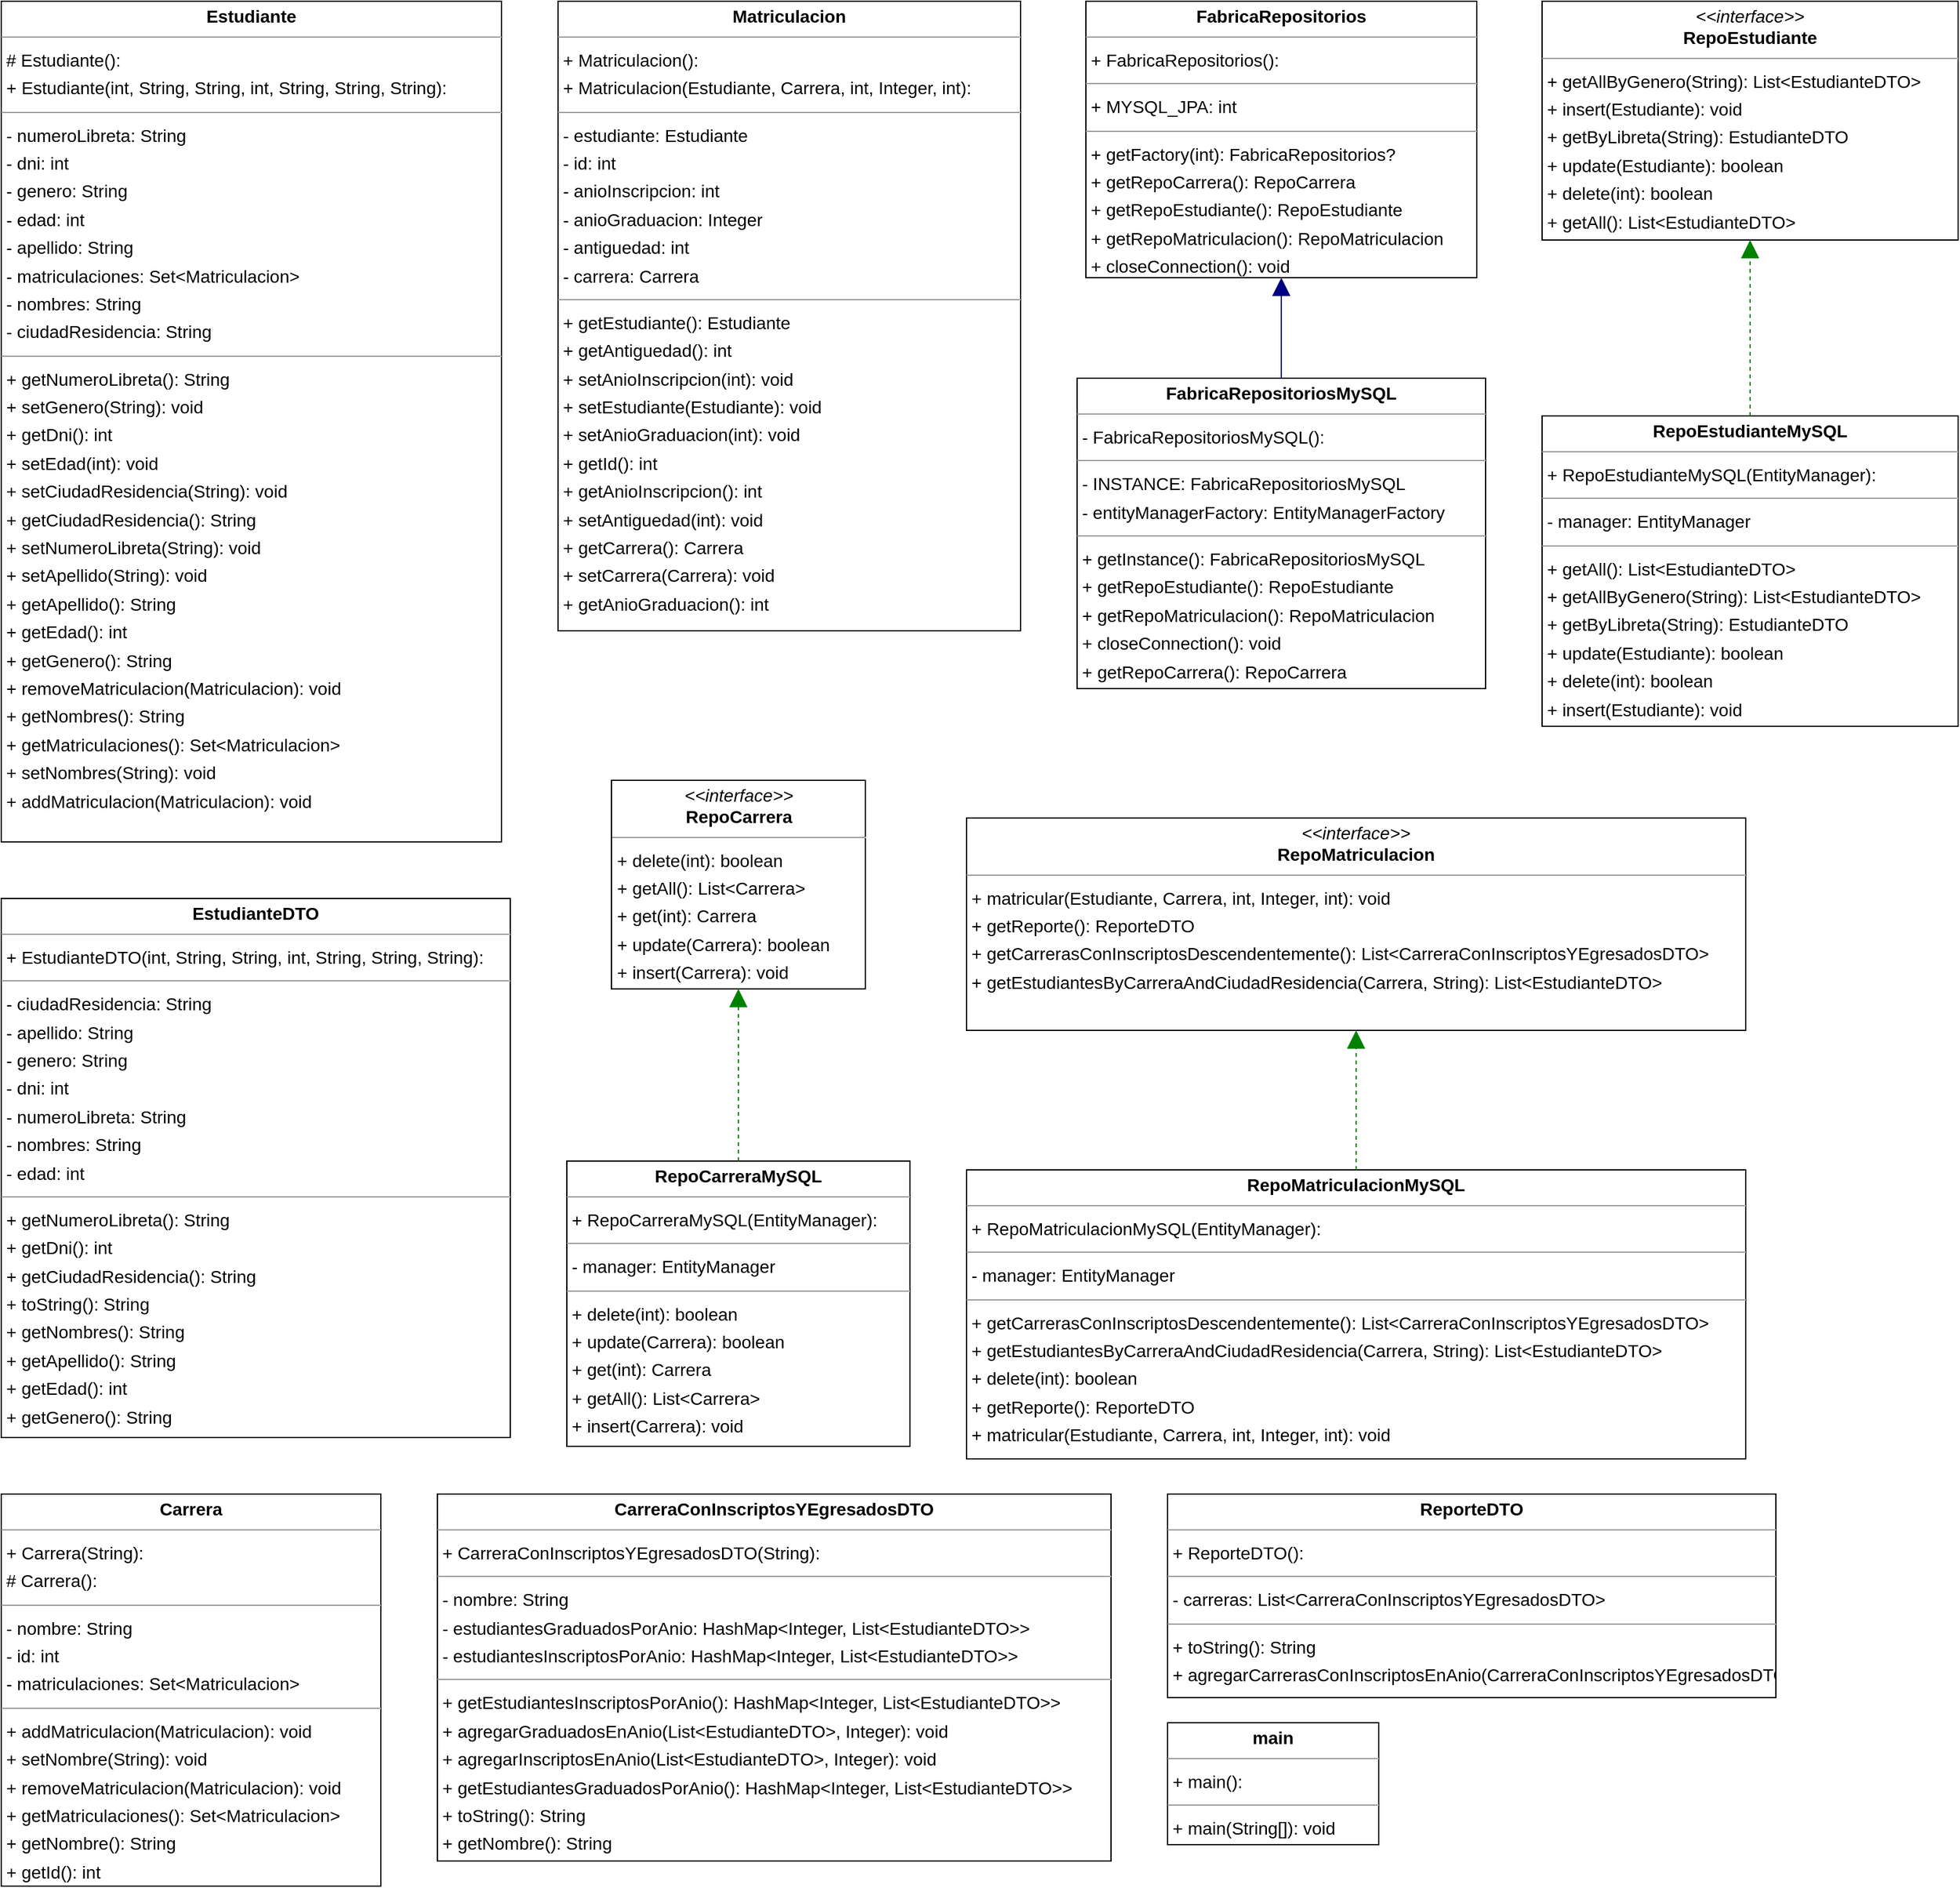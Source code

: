 <mxfile version="22.0.0" type="device">
  <diagram name="Página-1" id="MQ0K4qcrh7b37kgT6Sq1">
    <mxGraphModel dx="1750" dy="903" grid="1" gridSize="10" guides="1" tooltips="1" connect="1" arrows="1" fold="1" page="1" pageScale="1" pageWidth="827" pageHeight="1169" math="0" shadow="0">
      <root>
        <mxCell id="0" />
        <mxCell id="1" parent="0" />
        <mxCell id="5G8G3ZdIg2ZApKxB91yQ-1" value="&lt;p style=&quot;margin:0px;margin-top:4px;text-align:center;&quot;&gt;&lt;b&gt;Carrera&lt;/b&gt;&lt;/p&gt;&lt;hr size=&quot;1&quot;/&gt;&lt;p style=&quot;margin:0 0 0 4px;line-height:1.6;&quot;&gt;+ Carrera(String): &lt;br/&gt;# Carrera(): &lt;/p&gt;&lt;hr size=&quot;1&quot;/&gt;&lt;p style=&quot;margin:0 0 0 4px;line-height:1.6;&quot;&gt;- nombre: String&lt;br/&gt;- id: int&lt;br/&gt;- matriculaciones: Set&amp;lt;Matriculacion&amp;gt;&lt;/p&gt;&lt;hr size=&quot;1&quot;/&gt;&lt;p style=&quot;margin:0 0 0 4px;line-height:1.6;&quot;&gt;+ addMatriculacion(Matriculacion): void&lt;br/&gt;+ setNombre(String): void&lt;br/&gt;+ removeMatriculacion(Matriculacion): void&lt;br/&gt;+ getMatriculaciones(): Set&amp;lt;Matriculacion&amp;gt;&lt;br/&gt;+ getNombre(): String&lt;br/&gt;+ getId(): int&lt;/p&gt;" style="verticalAlign=top;align=left;overflow=fill;fontSize=14;fontFamily=Helvetica;html=1;rounded=0;shadow=0;comic=0;labelBackgroundColor=none;strokeWidth=1;" vertex="1" parent="1">
          <mxGeometry x="380" y="1598" width="302" height="312" as="geometry" />
        </mxCell>
        <mxCell id="5G8G3ZdIg2ZApKxB91yQ-2" value="&lt;p style=&quot;margin:0px;margin-top:4px;text-align:center;&quot;&gt;&lt;b&gt;CarreraConInscriptosYEgresadosDTO&lt;/b&gt;&lt;/p&gt;&lt;hr size=&quot;1&quot;/&gt;&lt;p style=&quot;margin:0 0 0 4px;line-height:1.6;&quot;&gt;+ CarreraConInscriptosYEgresadosDTO(String): &lt;/p&gt;&lt;hr size=&quot;1&quot;/&gt;&lt;p style=&quot;margin:0 0 0 4px;line-height:1.6;&quot;&gt;- nombre: String&lt;br/&gt;- estudiantesGraduadosPorAnio: HashMap&amp;lt;Integer, List&amp;lt;EstudianteDTO&amp;gt;&amp;gt;&lt;br/&gt;- estudiantesInscriptosPorAnio: HashMap&amp;lt;Integer, List&amp;lt;EstudianteDTO&amp;gt;&amp;gt;&lt;/p&gt;&lt;hr size=&quot;1&quot;/&gt;&lt;p style=&quot;margin:0 0 0 4px;line-height:1.6;&quot;&gt;+ getEstudiantesInscriptosPorAnio(): HashMap&amp;lt;Integer, List&amp;lt;EstudianteDTO&amp;gt;&amp;gt;&lt;br/&gt;+ agregarGraduadosEnAnio(List&amp;lt;EstudianteDTO&amp;gt;, Integer): void&lt;br/&gt;+ agregarInscriptosEnAnio(List&amp;lt;EstudianteDTO&amp;gt;, Integer): void&lt;br/&gt;+ getEstudiantesGraduadosPorAnio(): HashMap&amp;lt;Integer, List&amp;lt;EstudianteDTO&amp;gt;&amp;gt;&lt;br/&gt;+ toString(): String&lt;br/&gt;+ getNombre(): String&lt;/p&gt;" style="verticalAlign=top;align=left;overflow=fill;fontSize=14;fontFamily=Helvetica;html=1;rounded=0;shadow=0;comic=0;labelBackgroundColor=none;strokeWidth=1;" vertex="1" parent="1">
          <mxGeometry x="727" y="1598" width="536" height="292" as="geometry" />
        </mxCell>
        <mxCell id="5G8G3ZdIg2ZApKxB91yQ-3" value="&lt;p style=&quot;margin:0px;margin-top:4px;text-align:center;&quot;&gt;&lt;b&gt;Estudiante&lt;/b&gt;&lt;/p&gt;&lt;hr size=&quot;1&quot;/&gt;&lt;p style=&quot;margin:0 0 0 4px;line-height:1.6;&quot;&gt;# Estudiante(): &lt;br/&gt;+ Estudiante(int, String, String, int, String, String, String): &lt;/p&gt;&lt;hr size=&quot;1&quot;/&gt;&lt;p style=&quot;margin:0 0 0 4px;line-height:1.6;&quot;&gt;- numeroLibreta: String&lt;br/&gt;- dni: int&lt;br/&gt;- genero: String&lt;br/&gt;- edad: int&lt;br/&gt;- apellido: String&lt;br/&gt;- matriculaciones: Set&amp;lt;Matriculacion&amp;gt;&lt;br/&gt;- nombres: String&lt;br/&gt;- ciudadResidencia: String&lt;/p&gt;&lt;hr size=&quot;1&quot;/&gt;&lt;p style=&quot;margin:0 0 0 4px;line-height:1.6;&quot;&gt;+ getNumeroLibreta(): String&lt;br/&gt;+ setGenero(String): void&lt;br/&gt;+ getDni(): int&lt;br/&gt;+ setEdad(int): void&lt;br/&gt;+ setCiudadResidencia(String): void&lt;br/&gt;+ getCiudadResidencia(): String&lt;br/&gt;+ setNumeroLibreta(String): void&lt;br/&gt;+ setApellido(String): void&lt;br/&gt;+ getApellido(): String&lt;br/&gt;+ getEdad(): int&lt;br/&gt;+ getGenero(): String&lt;br/&gt;+ removeMatriculacion(Matriculacion): void&lt;br/&gt;+ getNombres(): String&lt;br/&gt;+ getMatriculaciones(): Set&amp;lt;Matriculacion&amp;gt;&lt;br/&gt;+ setNombres(String): void&lt;br/&gt;+ addMatriculacion(Matriculacion): void&lt;/p&gt;" style="verticalAlign=top;align=left;overflow=fill;fontSize=14;fontFamily=Helvetica;html=1;rounded=0;shadow=0;comic=0;labelBackgroundColor=none;strokeWidth=1;" vertex="1" parent="1">
          <mxGeometry x="380" y="410" width="398" height="669" as="geometry" />
        </mxCell>
        <mxCell id="5G8G3ZdIg2ZApKxB91yQ-4" value="&lt;p style=&quot;margin:0px;margin-top:4px;text-align:center;&quot;&gt;&lt;b&gt;EstudianteDTO&lt;/b&gt;&lt;/p&gt;&lt;hr size=&quot;1&quot;/&gt;&lt;p style=&quot;margin:0 0 0 4px;line-height:1.6;&quot;&gt;+ EstudianteDTO(int, String, String, int, String, String, String): &lt;/p&gt;&lt;hr size=&quot;1&quot;/&gt;&lt;p style=&quot;margin:0 0 0 4px;line-height:1.6;&quot;&gt;- ciudadResidencia: String&lt;br/&gt;- apellido: String&lt;br/&gt;- genero: String&lt;br/&gt;- dni: int&lt;br/&gt;- numeroLibreta: String&lt;br/&gt;- nombres: String&lt;br/&gt;- edad: int&lt;/p&gt;&lt;hr size=&quot;1&quot;/&gt;&lt;p style=&quot;margin:0 0 0 4px;line-height:1.6;&quot;&gt;+ getNumeroLibreta(): String&lt;br/&gt;+ getDni(): int&lt;br/&gt;+ getCiudadResidencia(): String&lt;br/&gt;+ toString(): String&lt;br/&gt;+ getNombres(): String&lt;br/&gt;+ getApellido(): String&lt;br/&gt;+ getEdad(): int&lt;br/&gt;+ getGenero(): String&lt;/p&gt;" style="verticalAlign=top;align=left;overflow=fill;fontSize=14;fontFamily=Helvetica;html=1;rounded=0;shadow=0;comic=0;labelBackgroundColor=none;strokeWidth=1;" vertex="1" parent="1">
          <mxGeometry x="380" y="1124" width="405" height="429" as="geometry" />
        </mxCell>
        <mxCell id="5G8G3ZdIg2ZApKxB91yQ-5" value="&lt;p style=&quot;margin:0px;margin-top:4px;text-align:center;&quot;&gt;&lt;b&gt;FabricaRepositorios&lt;/b&gt;&lt;/p&gt;&lt;hr size=&quot;1&quot;/&gt;&lt;p style=&quot;margin:0 0 0 4px;line-height:1.6;&quot;&gt;+ FabricaRepositorios(): &lt;/p&gt;&lt;hr size=&quot;1&quot;/&gt;&lt;p style=&quot;margin:0 0 0 4px;line-height:1.6;&quot;&gt;+ MYSQL_JPA: int&lt;/p&gt;&lt;hr size=&quot;1&quot;/&gt;&lt;p style=&quot;margin:0 0 0 4px;line-height:1.6;&quot;&gt;+ getFactory(int): FabricaRepositorios?&lt;br/&gt;+ getRepoCarrera(): RepoCarrera&lt;br/&gt;+ getRepoEstudiante(): RepoEstudiante&lt;br/&gt;+ getRepoMatriculacion(): RepoMatriculacion&lt;br/&gt;+ closeConnection(): void&lt;/p&gt;" style="verticalAlign=top;align=left;overflow=fill;fontSize=14;fontFamily=Helvetica;html=1;rounded=0;shadow=0;comic=0;labelBackgroundColor=none;strokeWidth=1;" vertex="1" parent="1">
          <mxGeometry x="1243" y="410" width="311" height="220" as="geometry" />
        </mxCell>
        <mxCell id="5G8G3ZdIg2ZApKxB91yQ-6" value="&lt;p style=&quot;margin:0px;margin-top:4px;text-align:center;&quot;&gt;&lt;b&gt;FabricaRepositoriosMySQL&lt;/b&gt;&lt;/p&gt;&lt;hr size=&quot;1&quot;/&gt;&lt;p style=&quot;margin:0 0 0 4px;line-height:1.6;&quot;&gt;- FabricaRepositoriosMySQL(): &lt;/p&gt;&lt;hr size=&quot;1&quot;/&gt;&lt;p style=&quot;margin:0 0 0 4px;line-height:1.6;&quot;&gt;- INSTANCE: FabricaRepositoriosMySQL&lt;br/&gt;- entityManagerFactory: EntityManagerFactory&lt;/p&gt;&lt;hr size=&quot;1&quot;/&gt;&lt;p style=&quot;margin:0 0 0 4px;line-height:1.6;&quot;&gt;+ getInstance(): FabricaRepositoriosMySQL&lt;br/&gt;+ getRepoEstudiante(): RepoEstudiante&lt;br/&gt;+ getRepoMatriculacion(): RepoMatriculacion&lt;br/&gt;+ closeConnection(): void&lt;br/&gt;+ getRepoCarrera(): RepoCarrera&lt;/p&gt;" style="verticalAlign=top;align=left;overflow=fill;fontSize=14;fontFamily=Helvetica;html=1;rounded=0;shadow=0;comic=0;labelBackgroundColor=none;strokeWidth=1;" vertex="1" parent="1">
          <mxGeometry x="1236" y="710" width="325" height="247" as="geometry" />
        </mxCell>
        <mxCell id="5G8G3ZdIg2ZApKxB91yQ-7" value="&lt;p style=&quot;margin:0px;margin-top:4px;text-align:center;&quot;&gt;&lt;b&gt;Matriculacion&lt;/b&gt;&lt;/p&gt;&lt;hr size=&quot;1&quot;/&gt;&lt;p style=&quot;margin:0 0 0 4px;line-height:1.6;&quot;&gt;+ Matriculacion(): &lt;br/&gt;+ Matriculacion(Estudiante, Carrera, int, Integer, int): &lt;/p&gt;&lt;hr size=&quot;1&quot;/&gt;&lt;p style=&quot;margin:0 0 0 4px;line-height:1.6;&quot;&gt;- estudiante: Estudiante&lt;br/&gt;- id: int&lt;br/&gt;- anioInscripcion: int&lt;br/&gt;- anioGraduacion: Integer&lt;br/&gt;- antiguedad: int&lt;br/&gt;- carrera: Carrera&lt;/p&gt;&lt;hr size=&quot;1&quot;/&gt;&lt;p style=&quot;margin:0 0 0 4px;line-height:1.6;&quot;&gt;+ getEstudiante(): Estudiante&lt;br/&gt;+ getAntiguedad(): int&lt;br/&gt;+ setAnioInscripcion(int): void&lt;br/&gt;+ setEstudiante(Estudiante): void&lt;br/&gt;+ setAnioGraduacion(int): void&lt;br/&gt;+ getId(): int&lt;br/&gt;+ getAnioInscripcion(): int&lt;br/&gt;+ setAntiguedad(int): void&lt;br/&gt;+ getCarrera(): Carrera&lt;br/&gt;+ setCarrera(Carrera): void&lt;br/&gt;+ getAnioGraduacion(): int&lt;/p&gt;" style="verticalAlign=top;align=left;overflow=fill;fontSize=14;fontFamily=Helvetica;html=1;rounded=0;shadow=0;comic=0;labelBackgroundColor=none;strokeWidth=1;" vertex="1" parent="1">
          <mxGeometry x="823" y="410" width="368" height="501" as="geometry" />
        </mxCell>
        <mxCell id="5G8G3ZdIg2ZApKxB91yQ-8" value="&lt;p style=&quot;margin:0px;margin-top:4px;text-align:center;&quot;&gt;&lt;i&gt;&amp;lt;&amp;lt;interface&amp;gt;&amp;gt;&lt;/i&gt;&lt;br/&gt;&lt;b&gt;RepoCarrera&lt;/b&gt;&lt;/p&gt;&lt;hr size=&quot;1&quot;/&gt;&lt;p style=&quot;margin:0 0 0 4px;line-height:1.6;&quot;&gt;+ delete(int): boolean&lt;br/&gt;+ getAll(): List&amp;lt;Carrera&amp;gt;&lt;br/&gt;+ get(int): Carrera&lt;br/&gt;+ update(Carrera): boolean&lt;br/&gt;+ insert(Carrera): void&lt;/p&gt;" style="verticalAlign=top;align=left;overflow=fill;fontSize=14;fontFamily=Helvetica;html=1;rounded=0;shadow=0;comic=0;labelBackgroundColor=none;strokeWidth=1;" vertex="1" parent="1">
          <mxGeometry x="865.5" y="1030" width="202" height="166" as="geometry" />
        </mxCell>
        <mxCell id="5G8G3ZdIg2ZApKxB91yQ-9" value="&lt;p style=&quot;margin:0px;margin-top:4px;text-align:center;&quot;&gt;&lt;b&gt;RepoCarreraMySQL&lt;/b&gt;&lt;/p&gt;&lt;hr size=&quot;1&quot;/&gt;&lt;p style=&quot;margin:0 0 0 4px;line-height:1.6;&quot;&gt;+ RepoCarreraMySQL(EntityManager): &lt;/p&gt;&lt;hr size=&quot;1&quot;/&gt;&lt;p style=&quot;margin:0 0 0 4px;line-height:1.6;&quot;&gt;- manager: EntityManager&lt;/p&gt;&lt;hr size=&quot;1&quot;/&gt;&lt;p style=&quot;margin:0 0 0 4px;line-height:1.6;&quot;&gt;+ delete(int): boolean&lt;br/&gt;+ update(Carrera): boolean&lt;br/&gt;+ get(int): Carrera&lt;br/&gt;+ getAll(): List&amp;lt;Carrera&amp;gt;&lt;br/&gt;+ insert(Carrera): void&lt;/p&gt;" style="verticalAlign=top;align=left;overflow=fill;fontSize=14;fontFamily=Helvetica;html=1;rounded=0;shadow=0;comic=0;labelBackgroundColor=none;strokeWidth=1;" vertex="1" parent="1">
          <mxGeometry x="830" y="1333" width="273" height="227" as="geometry" />
        </mxCell>
        <mxCell id="5G8G3ZdIg2ZApKxB91yQ-10" value="&lt;p style=&quot;margin:0px;margin-top:4px;text-align:center;&quot;&gt;&lt;i&gt;&amp;lt;&amp;lt;interface&amp;gt;&amp;gt;&lt;/i&gt;&lt;br/&gt;&lt;b&gt;RepoEstudiante&lt;/b&gt;&lt;/p&gt;&lt;hr size=&quot;1&quot;/&gt;&lt;p style=&quot;margin:0 0 0 4px;line-height:1.6;&quot;&gt;+ getAllByGenero(String): List&amp;lt;EstudianteDTO&amp;gt;&lt;br/&gt;+ insert(Estudiante): void&lt;br/&gt;+ getByLibreta(String): EstudianteDTO&lt;br/&gt;+ update(Estudiante): boolean&lt;br/&gt;+ delete(int): boolean&lt;br/&gt;+ getAll(): List&amp;lt;EstudianteDTO&amp;gt;&lt;/p&gt;" style="verticalAlign=top;align=left;overflow=fill;fontSize=14;fontFamily=Helvetica;html=1;rounded=0;shadow=0;comic=0;labelBackgroundColor=none;strokeWidth=1;" vertex="1" parent="1">
          <mxGeometry x="1606" y="410" width="331" height="190" as="geometry" />
        </mxCell>
        <mxCell id="5G8G3ZdIg2ZApKxB91yQ-11" value="&lt;p style=&quot;margin:0px;margin-top:4px;text-align:center;&quot;&gt;&lt;b&gt;RepoEstudianteMySQL&lt;/b&gt;&lt;/p&gt;&lt;hr size=&quot;1&quot;/&gt;&lt;p style=&quot;margin:0 0 0 4px;line-height:1.6;&quot;&gt;+ RepoEstudianteMySQL(EntityManager): &lt;/p&gt;&lt;hr size=&quot;1&quot;/&gt;&lt;p style=&quot;margin:0 0 0 4px;line-height:1.6;&quot;&gt;- manager: EntityManager&lt;/p&gt;&lt;hr size=&quot;1&quot;/&gt;&lt;p style=&quot;margin:0 0 0 4px;line-height:1.6;&quot;&gt;+ getAll(): List&amp;lt;EstudianteDTO&amp;gt;&lt;br/&gt;+ getAllByGenero(String): List&amp;lt;EstudianteDTO&amp;gt;&lt;br/&gt;+ getByLibreta(String): EstudianteDTO&lt;br/&gt;+ update(Estudiante): boolean&lt;br/&gt;+ delete(int): boolean&lt;br/&gt;+ insert(Estudiante): void&lt;/p&gt;" style="verticalAlign=top;align=left;overflow=fill;fontSize=14;fontFamily=Helvetica;html=1;rounded=0;shadow=0;comic=0;labelBackgroundColor=none;strokeWidth=1;" vertex="1" parent="1">
          <mxGeometry x="1606" y="740" width="331" height="247" as="geometry" />
        </mxCell>
        <mxCell id="5G8G3ZdIg2ZApKxB91yQ-12" value="&lt;p style=&quot;margin:0px;margin-top:4px;text-align:center;&quot;&gt;&lt;i&gt;&amp;lt;&amp;lt;interface&amp;gt;&amp;gt;&lt;/i&gt;&lt;br/&gt;&lt;b&gt;RepoMatriculacion&lt;/b&gt;&lt;/p&gt;&lt;hr size=&quot;1&quot;/&gt;&lt;p style=&quot;margin:0 0 0 4px;line-height:1.6;&quot;&gt;+ matricular(Estudiante, Carrera, int, Integer, int): void&lt;br/&gt;+ getReporte(): ReporteDTO&lt;br/&gt;+ getCarrerasConInscriptosDescendentemente(): List&amp;lt;CarreraConInscriptosYEgresadosDTO&amp;gt;&lt;br/&gt;+ getEstudiantesByCarreraAndCiudadResidencia(Carrera, String): List&amp;lt;EstudianteDTO&amp;gt;&lt;/p&gt;" style="verticalAlign=top;align=left;overflow=fill;fontSize=14;fontFamily=Helvetica;html=1;rounded=0;shadow=0;comic=0;labelBackgroundColor=none;strokeWidth=1;" vertex="1" parent="1">
          <mxGeometry x="1148" y="1060" width="620" height="169" as="geometry" />
        </mxCell>
        <mxCell id="5G8G3ZdIg2ZApKxB91yQ-13" value="&lt;p style=&quot;margin:0px;margin-top:4px;text-align:center;&quot;&gt;&lt;b&gt;RepoMatriculacionMySQL&lt;/b&gt;&lt;/p&gt;&lt;hr size=&quot;1&quot;/&gt;&lt;p style=&quot;margin:0 0 0 4px;line-height:1.6;&quot;&gt;+ RepoMatriculacionMySQL(EntityManager): &lt;/p&gt;&lt;hr size=&quot;1&quot;/&gt;&lt;p style=&quot;margin:0 0 0 4px;line-height:1.6;&quot;&gt;- manager: EntityManager&lt;/p&gt;&lt;hr size=&quot;1&quot;/&gt;&lt;p style=&quot;margin:0 0 0 4px;line-height:1.6;&quot;&gt;+ getCarrerasConInscriptosDescendentemente(): List&amp;lt;CarreraConInscriptosYEgresadosDTO&amp;gt;&lt;br/&gt;+ getEstudiantesByCarreraAndCiudadResidencia(Carrera, String): List&amp;lt;EstudianteDTO&amp;gt;&lt;br/&gt;+ delete(int): boolean&lt;br/&gt;+ getReporte(): ReporteDTO&lt;br/&gt;+ matricular(Estudiante, Carrera, int, Integer, int): void&lt;/p&gt;" style="verticalAlign=top;align=left;overflow=fill;fontSize=14;fontFamily=Helvetica;html=1;rounded=0;shadow=0;comic=0;labelBackgroundColor=none;strokeWidth=1;" vertex="1" parent="1">
          <mxGeometry x="1148" y="1340" width="620" height="230" as="geometry" />
        </mxCell>
        <mxCell id="5G8G3ZdIg2ZApKxB91yQ-14" value="&lt;p style=&quot;margin:0px;margin-top:4px;text-align:center;&quot;&gt;&lt;b&gt;ReporteDTO&lt;/b&gt;&lt;/p&gt;&lt;hr size=&quot;1&quot;/&gt;&lt;p style=&quot;margin:0 0 0 4px;line-height:1.6;&quot;&gt;+ ReporteDTO(): &lt;/p&gt;&lt;hr size=&quot;1&quot;/&gt;&lt;p style=&quot;margin:0 0 0 4px;line-height:1.6;&quot;&gt;- carreras: List&amp;lt;CarreraConInscriptosYEgresadosDTO&amp;gt;&lt;/p&gt;&lt;hr size=&quot;1&quot;/&gt;&lt;p style=&quot;margin:0 0 0 4px;line-height:1.6;&quot;&gt;+ toString(): String&lt;br/&gt;+ agregarCarrerasConInscriptosEnAnio(CarreraConInscriptosYEgresadosDTO): void&lt;/p&gt;" style="verticalAlign=top;align=left;overflow=fill;fontSize=14;fontFamily=Helvetica;html=1;rounded=0;shadow=0;comic=0;labelBackgroundColor=none;strokeWidth=1;" vertex="1" parent="1">
          <mxGeometry x="1308" y="1598" width="484" height="162" as="geometry" />
        </mxCell>
        <mxCell id="5G8G3ZdIg2ZApKxB91yQ-15" value="&lt;p style=&quot;margin:0px;margin-top:4px;text-align:center;&quot;&gt;&lt;b&gt;main&lt;/b&gt;&lt;/p&gt;&lt;hr size=&quot;1&quot;/&gt;&lt;p style=&quot;margin:0 0 0 4px;line-height:1.6;&quot;&gt;+ main(): &lt;/p&gt;&lt;hr size=&quot;1&quot;/&gt;&lt;p style=&quot;margin:0 0 0 4px;line-height:1.6;&quot;&gt;+ main(String[]): void&lt;/p&gt;" style="verticalAlign=top;align=left;overflow=fill;fontSize=14;fontFamily=Helvetica;html=1;rounded=0;shadow=0;comic=0;labelBackgroundColor=none;strokeWidth=1;" vertex="1" parent="1">
          <mxGeometry x="1308" y="1780" width="168" height="97" as="geometry" />
        </mxCell>
        <mxCell id="5G8G3ZdIg2ZApKxB91yQ-16" value="" style="html=1;rounded=1;edgeStyle=orthogonalEdgeStyle;dashed=0;startArrow=none;endArrow=block;endSize=12;strokeColor=#000082;exitX=0.500;exitY=0.000;exitDx=0;exitDy=0;entryX=0.500;entryY=1.000;entryDx=0;entryDy=0;" edge="1" parent="1" source="5G8G3ZdIg2ZApKxB91yQ-6" target="5G8G3ZdIg2ZApKxB91yQ-5">
          <mxGeometry width="50" height="50" relative="1" as="geometry">
            <Array as="points" />
          </mxGeometry>
        </mxCell>
        <mxCell id="5G8G3ZdIg2ZApKxB91yQ-17" value="" style="html=1;rounded=1;edgeStyle=orthogonalEdgeStyle;dashed=1;startArrow=none;endArrow=block;endSize=12;strokeColor=#008200;exitX=0.500;exitY=0.000;exitDx=0;exitDy=0;entryX=0.500;entryY=1.000;entryDx=0;entryDy=0;" edge="1" parent="1" source="5G8G3ZdIg2ZApKxB91yQ-9" target="5G8G3ZdIg2ZApKxB91yQ-8">
          <mxGeometry width="50" height="50" relative="1" as="geometry">
            <Array as="points" />
          </mxGeometry>
        </mxCell>
        <mxCell id="5G8G3ZdIg2ZApKxB91yQ-18" value="" style="html=1;rounded=1;edgeStyle=orthogonalEdgeStyle;dashed=1;startArrow=none;endArrow=block;endSize=12;strokeColor=#008200;exitX=0.500;exitY=0.000;exitDx=0;exitDy=0;entryX=0.500;entryY=1.000;entryDx=0;entryDy=0;" edge="1" parent="1" source="5G8G3ZdIg2ZApKxB91yQ-11" target="5G8G3ZdIg2ZApKxB91yQ-10">
          <mxGeometry width="50" height="50" relative="1" as="geometry">
            <Array as="points" />
          </mxGeometry>
        </mxCell>
        <mxCell id="5G8G3ZdIg2ZApKxB91yQ-19" value="" style="html=1;rounded=1;edgeStyle=orthogonalEdgeStyle;dashed=1;startArrow=none;endArrow=block;endSize=12;strokeColor=#008200;exitX=0.500;exitY=0.000;exitDx=0;exitDy=0;entryX=0.500;entryY=1.000;entryDx=0;entryDy=0;" edge="1" parent="1" source="5G8G3ZdIg2ZApKxB91yQ-13" target="5G8G3ZdIg2ZApKxB91yQ-12">
          <mxGeometry width="50" height="50" relative="1" as="geometry">
            <Array as="points" />
          </mxGeometry>
        </mxCell>
      </root>
    </mxGraphModel>
  </diagram>
</mxfile>
